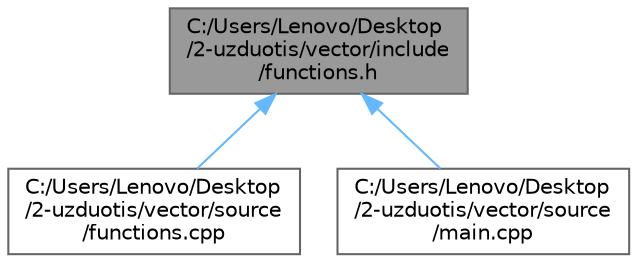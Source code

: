 digraph "C:/Users/Lenovo/Desktop/2-uzduotis/vector/include/functions.h"
{
 // LATEX_PDF_SIZE
  bgcolor="transparent";
  edge [fontname=Helvetica,fontsize=10,labelfontname=Helvetica,labelfontsize=10];
  node [fontname=Helvetica,fontsize=10,shape=box,height=0.2,width=0.4];
  Node1 [id="Node000001",label="C:/Users/Lenovo/Desktop\l/2-uzduotis/vector/include\l/functions.h",height=0.2,width=0.4,color="gray40", fillcolor="grey60", style="filled", fontcolor="black",tooltip="this file contains functions declarations"];
  Node1 -> Node2 [id="edge1_Node000001_Node000002",dir="back",color="steelblue1",style="solid",tooltip=" "];
  Node2 [id="Node000002",label="C:/Users/Lenovo/Desktop\l/2-uzduotis/vector/source\l/functions.cpp",height=0.2,width=0.4,color="grey40", fillcolor="white", style="filled",URL="$functions_8cpp.html",tooltip="this file contains all functions"];
  Node1 -> Node3 [id="edge2_Node000001_Node000003",dir="back",color="steelblue1",style="solid",tooltip=" "];
  Node3 [id="Node000003",label="C:/Users/Lenovo/Desktop\l/2-uzduotis/vector/source\l/main.cpp",height=0.2,width=0.4,color="grey40", fillcolor="white", style="filled",URL="$main_8cpp.html",tooltip="This file handles program's flow."];
}
